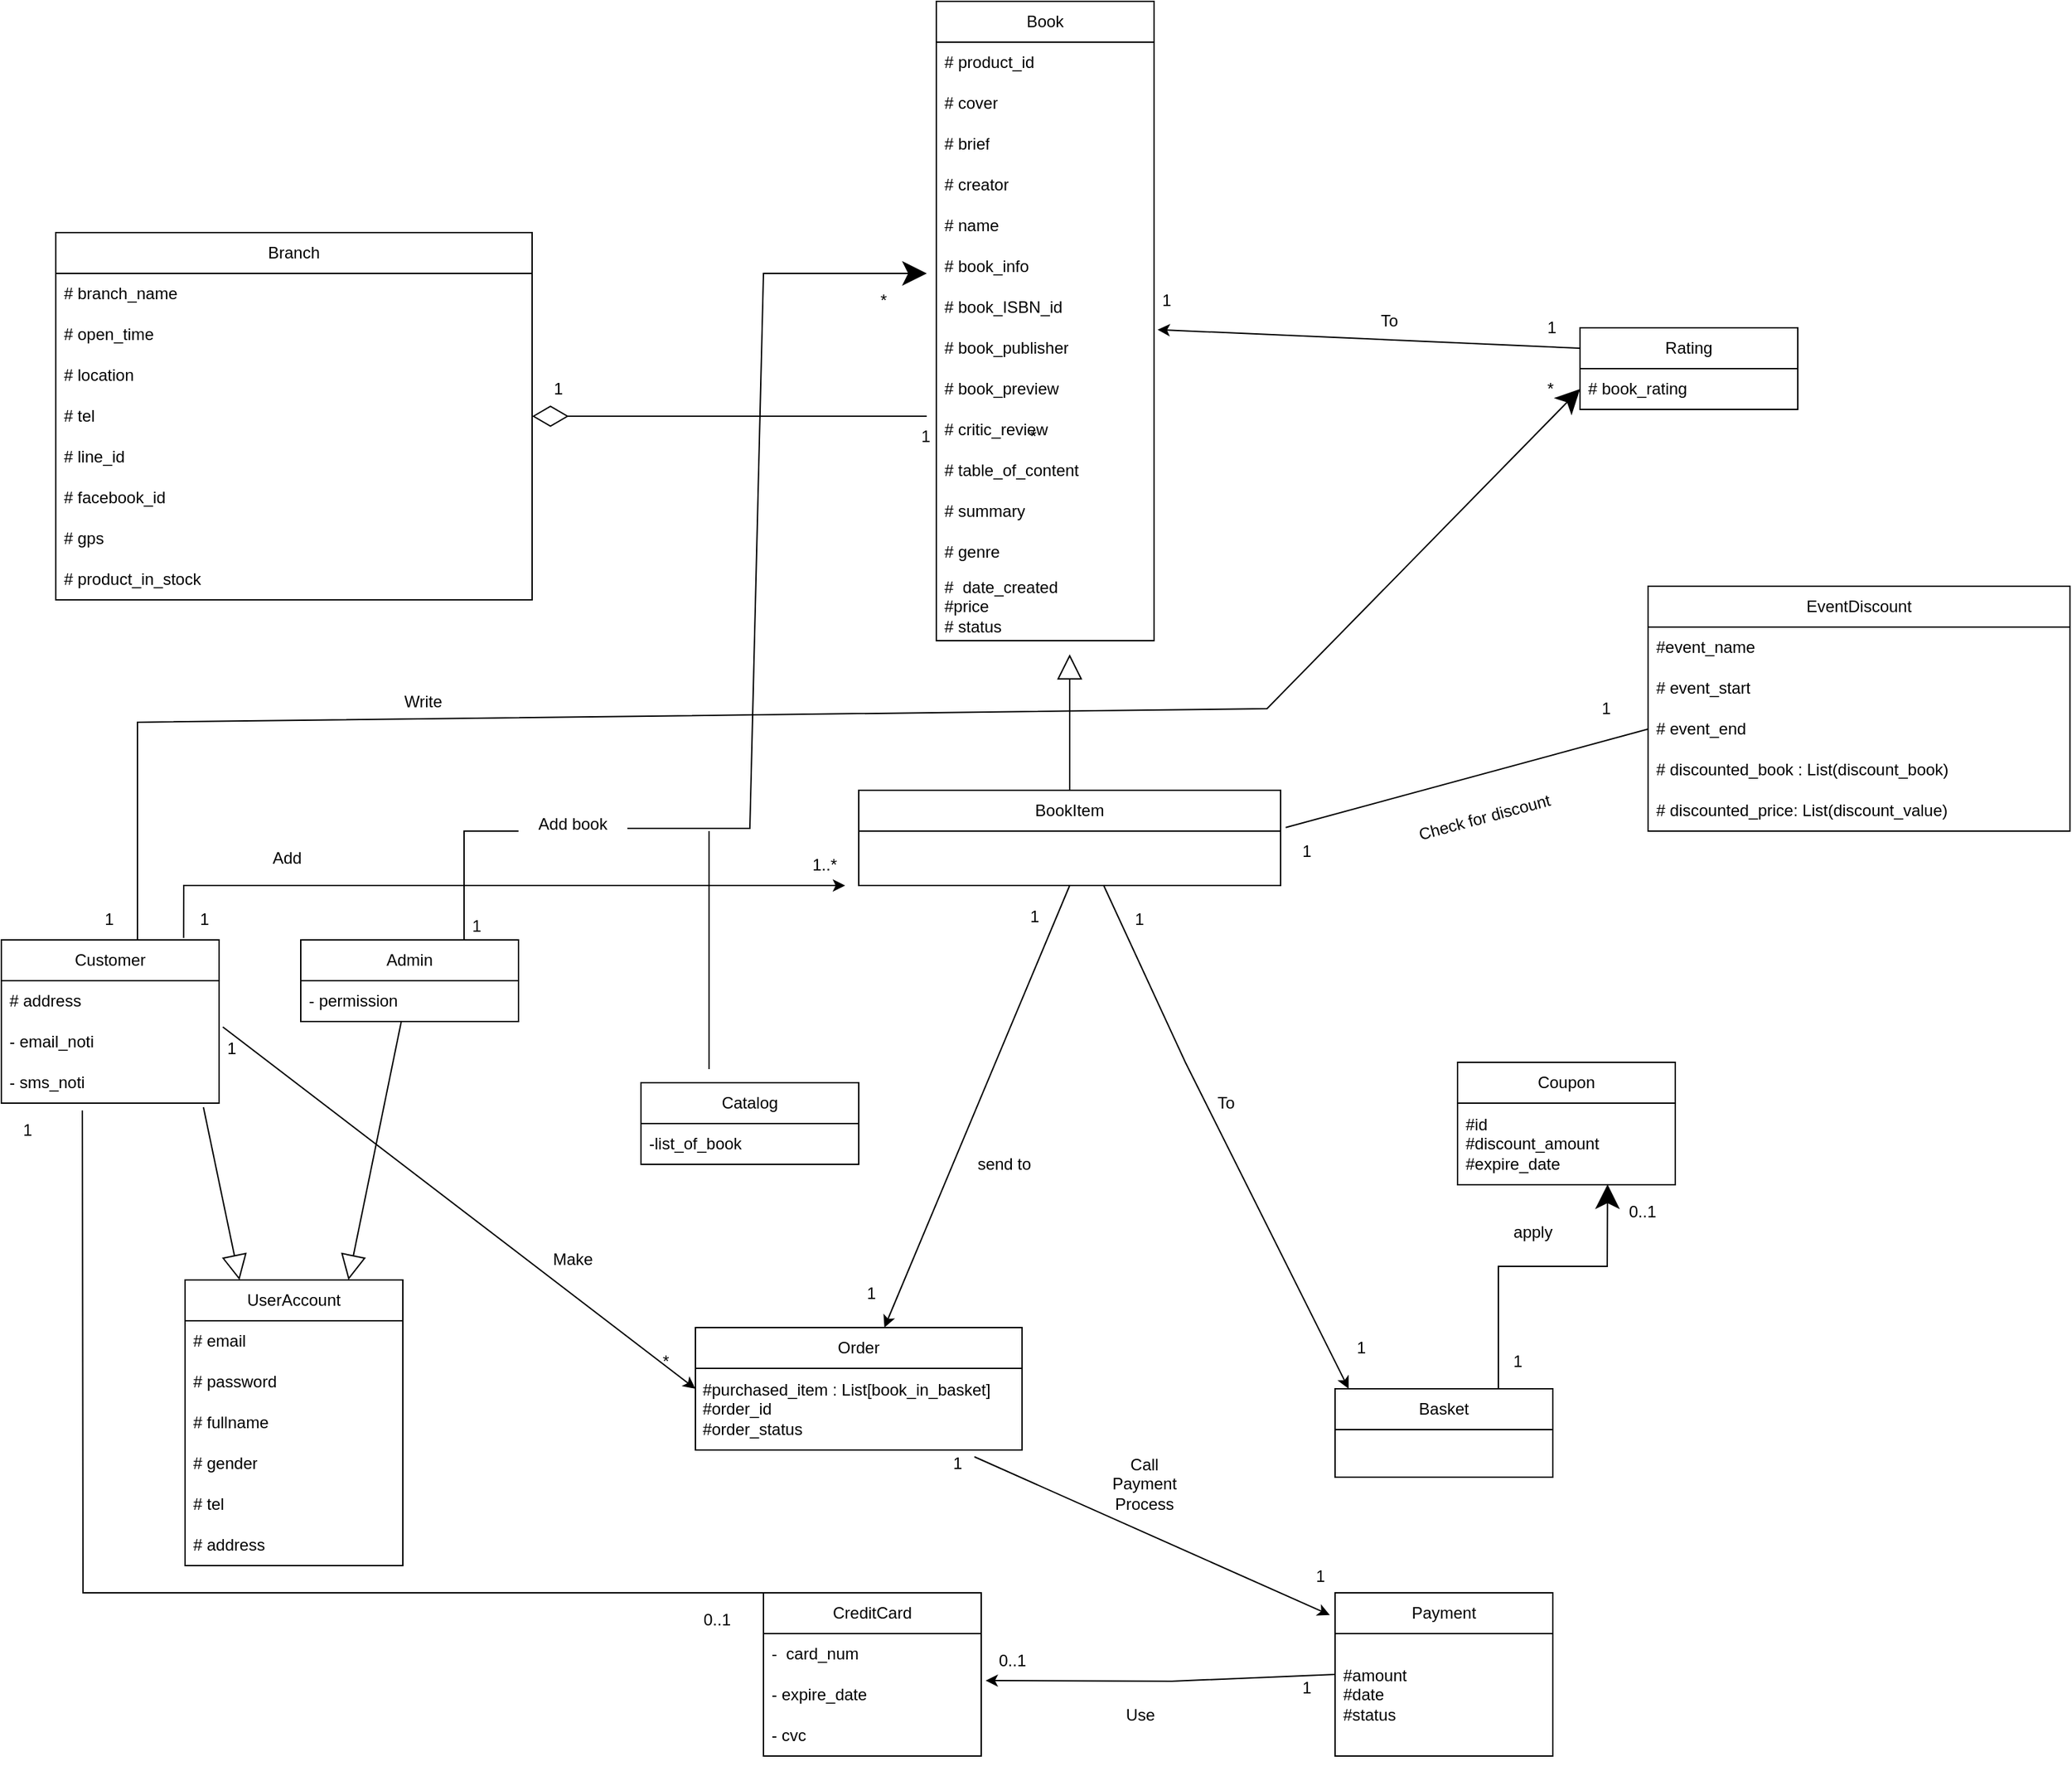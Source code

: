 <mxfile version="20.8.22" type="device"><diagram id="C5RBs43oDa-KdzZeNtuy" name="Page-1"><mxGraphModel dx="1004" dy="648" grid="1" gridSize="10" guides="1" tooltips="1" connect="1" arrows="1" fold="1" page="1" pageScale="1" pageWidth="1654" pageHeight="2336" math="0" shadow="0"><root><mxCell id="WIyWlLk6GJQsqaUBKTNV-0"/><mxCell id="WIyWlLk6GJQsqaUBKTNV-1" parent="WIyWlLk6GJQsqaUBKTNV-0"/><mxCell id="mGUsan2AT3koBFjfk_Zs-2" value="UserAccount" style="swimlane;fontStyle=0;childLayout=stackLayout;horizontal=1;startSize=30;horizontalStack=0;resizeParent=1;resizeParentMax=0;resizeLast=0;collapsible=1;marginBottom=0;whiteSpace=wrap;html=1;" parent="WIyWlLk6GJQsqaUBKTNV-1" vertex="1"><mxGeometry x="195" y="960" width="160" height="210" as="geometry"/></mxCell><mxCell id="mGUsan2AT3koBFjfk_Zs-3" value="# email" style="text;strokeColor=none;fillColor=none;align=left;verticalAlign=middle;spacingLeft=4;spacingRight=4;overflow=hidden;points=[[0,0.5],[1,0.5]];portConstraint=eastwest;rotatable=0;whiteSpace=wrap;html=1;" parent="mGUsan2AT3koBFjfk_Zs-2" vertex="1"><mxGeometry y="30" width="160" height="30" as="geometry"/></mxCell><mxCell id="mGUsan2AT3koBFjfk_Zs-4" value="# password" style="text;strokeColor=none;fillColor=none;align=left;verticalAlign=middle;spacingLeft=4;spacingRight=4;overflow=hidden;points=[[0,0.5],[1,0.5]];portConstraint=eastwest;rotatable=0;whiteSpace=wrap;html=1;" parent="mGUsan2AT3koBFjfk_Zs-2" vertex="1"><mxGeometry y="60" width="160" height="30" as="geometry"/></mxCell><mxCell id="mGUsan2AT3koBFjfk_Zs-5" value="# fullname" style="text;strokeColor=none;fillColor=none;align=left;verticalAlign=middle;spacingLeft=4;spacingRight=4;overflow=hidden;points=[[0,0.5],[1,0.5]];portConstraint=eastwest;rotatable=0;whiteSpace=wrap;html=1;" parent="mGUsan2AT3koBFjfk_Zs-2" vertex="1"><mxGeometry y="90" width="160" height="30" as="geometry"/></mxCell><mxCell id="mGUsan2AT3koBFjfk_Zs-7" value="# gender" style="text;strokeColor=none;fillColor=none;align=left;verticalAlign=middle;spacingLeft=4;spacingRight=4;overflow=hidden;points=[[0,0.5],[1,0.5]];portConstraint=eastwest;rotatable=0;whiteSpace=wrap;html=1;" parent="mGUsan2AT3koBFjfk_Zs-2" vertex="1"><mxGeometry y="120" width="160" height="30" as="geometry"/></mxCell><mxCell id="mGUsan2AT3koBFjfk_Zs-9" value="# tel" style="text;strokeColor=none;fillColor=none;align=left;verticalAlign=middle;spacingLeft=4;spacingRight=4;overflow=hidden;points=[[0,0.5],[1,0.5]];portConstraint=eastwest;rotatable=0;whiteSpace=wrap;html=1;" parent="mGUsan2AT3koBFjfk_Zs-2" vertex="1"><mxGeometry y="150" width="160" height="30" as="geometry"/></mxCell><mxCell id="2beDzHOV4FtanLBWk04p-0" value="# address" style="text;strokeColor=none;fillColor=none;align=left;verticalAlign=middle;spacingLeft=4;spacingRight=4;overflow=hidden;points=[[0,0.5],[1,0.5]];portConstraint=eastwest;rotatable=0;whiteSpace=wrap;html=1;" parent="mGUsan2AT3koBFjfk_Zs-2" vertex="1"><mxGeometry y="180" width="160" height="30" as="geometry"/></mxCell><mxCell id="mGUsan2AT3koBFjfk_Zs-13" value="" style="endArrow=block;endSize=16;endFill=0;html=1;rounded=0;entryX=0.25;entryY=0;entryDx=0;entryDy=0;exitX=0.928;exitY=1.1;exitDx=0;exitDy=0;exitPerimeter=0;" parent="WIyWlLk6GJQsqaUBKTNV-1" source="mGUsan2AT3koBFjfk_Zs-23" target="mGUsan2AT3koBFjfk_Zs-2" edge="1"><mxGeometry width="160" relative="1" as="geometry"><mxPoint x="210" y="840" as="sourcePoint"/><mxPoint x="270" y="310" as="targetPoint"/></mxGeometry></mxCell><mxCell id="mGUsan2AT3koBFjfk_Zs-28" value="" style="endArrow=block;endSize=16;endFill=0;html=1;rounded=0;entryX=0.75;entryY=0;entryDx=0;entryDy=0;" parent="WIyWlLk6GJQsqaUBKTNV-1" source="mGUsan2AT3koBFjfk_Zs-24" target="mGUsan2AT3koBFjfk_Zs-2" edge="1"><mxGeometry width="160" relative="1" as="geometry"><mxPoint x="400" y="380" as="sourcePoint"/><mxPoint x="491" y="261" as="targetPoint"/></mxGeometry></mxCell><mxCell id="mGUsan2AT3koBFjfk_Zs-29" value="Book" style="swimlane;fontStyle=0;childLayout=stackLayout;horizontal=1;startSize=30;horizontalStack=0;resizeParent=1;resizeParentMax=0;resizeLast=0;collapsible=1;marginBottom=0;whiteSpace=wrap;html=1;" parent="WIyWlLk6GJQsqaUBKTNV-1" vertex="1"><mxGeometry x="747" y="20" width="160" height="470" as="geometry"/></mxCell><mxCell id="mGUsan2AT3koBFjfk_Zs-15" value="# product_id" style="text;strokeColor=none;fillColor=none;align=left;verticalAlign=middle;spacingLeft=4;spacingRight=4;overflow=hidden;points=[[0,0.5],[1,0.5]];portConstraint=eastwest;rotatable=0;whiteSpace=wrap;html=1;" parent="mGUsan2AT3koBFjfk_Zs-29" vertex="1"><mxGeometry y="30" width="160" height="30" as="geometry"/></mxCell><mxCell id="mGUsan2AT3koBFjfk_Zs-43" value="# cover" style="text;strokeColor=none;fillColor=none;align=left;verticalAlign=middle;spacingLeft=4;spacingRight=4;overflow=hidden;points=[[0,0.5],[1,0.5]];portConstraint=eastwest;rotatable=0;whiteSpace=wrap;html=1;" parent="mGUsan2AT3koBFjfk_Zs-29" vertex="1"><mxGeometry y="60" width="160" height="30" as="geometry"/></mxCell><mxCell id="mGUsan2AT3koBFjfk_Zs-31" value="# brief" style="text;strokeColor=none;fillColor=none;align=left;verticalAlign=middle;spacingLeft=4;spacingRight=4;overflow=hidden;points=[[0,0.5],[1,0.5]];portConstraint=eastwest;rotatable=0;whiteSpace=wrap;html=1;" parent="mGUsan2AT3koBFjfk_Zs-29" vertex="1"><mxGeometry y="90" width="160" height="30" as="geometry"/></mxCell><mxCell id="mGUsan2AT3koBFjfk_Zs-32" value="# creator" style="text;strokeColor=none;fillColor=none;align=left;verticalAlign=middle;spacingLeft=4;spacingRight=4;overflow=hidden;points=[[0,0.5],[1,0.5]];portConstraint=eastwest;rotatable=0;whiteSpace=wrap;html=1;" parent="mGUsan2AT3koBFjfk_Zs-29" vertex="1"><mxGeometry y="120" width="160" height="30" as="geometry"/></mxCell><mxCell id="mGUsan2AT3koBFjfk_Zs-33" value="# name" style="text;strokeColor=none;fillColor=none;align=left;verticalAlign=middle;spacingLeft=4;spacingRight=4;overflow=hidden;points=[[0,0.5],[1,0.5]];portConstraint=eastwest;rotatable=0;whiteSpace=wrap;html=1;" parent="mGUsan2AT3koBFjfk_Zs-29" vertex="1"><mxGeometry y="150" width="160" height="30" as="geometry"/></mxCell><mxCell id="mGUsan2AT3koBFjfk_Zs-39" value="# book_info" style="text;strokeColor=none;fillColor=none;align=left;verticalAlign=middle;spacingLeft=4;spacingRight=4;overflow=hidden;points=[[0,0.5],[1,0.5]];portConstraint=eastwest;rotatable=0;whiteSpace=wrap;html=1;" parent="mGUsan2AT3koBFjfk_Zs-29" vertex="1"><mxGeometry y="180" width="160" height="30" as="geometry"/></mxCell><mxCell id="mGUsan2AT3koBFjfk_Zs-40" value="# book_ISBN_id" style="text;strokeColor=none;fillColor=none;align=left;verticalAlign=middle;spacingLeft=4;spacingRight=4;overflow=hidden;points=[[0,0.5],[1,0.5]];portConstraint=eastwest;rotatable=0;whiteSpace=wrap;html=1;" parent="mGUsan2AT3koBFjfk_Zs-29" vertex="1"><mxGeometry y="210" width="160" height="30" as="geometry"/></mxCell><mxCell id="mGUsan2AT3koBFjfk_Zs-41" value="# book_publisher" style="text;strokeColor=none;fillColor=none;align=left;verticalAlign=middle;spacingLeft=4;spacingRight=4;overflow=hidden;points=[[0,0.5],[1,0.5]];portConstraint=eastwest;rotatable=0;whiteSpace=wrap;html=1;" parent="mGUsan2AT3koBFjfk_Zs-29" vertex="1"><mxGeometry y="240" width="160" height="30" as="geometry"/></mxCell><mxCell id="mGUsan2AT3koBFjfk_Zs-42" value="# book_preview" style="text;strokeColor=none;fillColor=none;align=left;verticalAlign=middle;spacingLeft=4;spacingRight=4;overflow=hidden;points=[[0,0.5],[1,0.5]];portConstraint=eastwest;rotatable=0;whiteSpace=wrap;html=1;" parent="mGUsan2AT3koBFjfk_Zs-29" vertex="1"><mxGeometry y="270" width="160" height="30" as="geometry"/></mxCell><mxCell id="mGUsan2AT3koBFjfk_Zs-46" value="# critic_review" style="text;strokeColor=none;fillColor=none;align=left;verticalAlign=middle;spacingLeft=4;spacingRight=4;overflow=hidden;points=[[0,0.5],[1,0.5]];portConstraint=eastwest;rotatable=0;whiteSpace=wrap;html=1;" parent="mGUsan2AT3koBFjfk_Zs-29" vertex="1"><mxGeometry y="300" width="160" height="30" as="geometry"/></mxCell><mxCell id="mGUsan2AT3koBFjfk_Zs-45" value="# table_of_content" style="text;strokeColor=none;fillColor=none;align=left;verticalAlign=middle;spacingLeft=4;spacingRight=4;overflow=hidden;points=[[0,0.5],[1,0.5]];portConstraint=eastwest;rotatable=0;whiteSpace=wrap;html=1;" parent="mGUsan2AT3koBFjfk_Zs-29" vertex="1"><mxGeometry y="330" width="160" height="30" as="geometry"/></mxCell><mxCell id="mGUsan2AT3koBFjfk_Zs-44" value="# summary" style="text;strokeColor=none;fillColor=none;align=left;verticalAlign=middle;spacingLeft=4;spacingRight=4;overflow=hidden;points=[[0,0.5],[1,0.5]];portConstraint=eastwest;rotatable=0;whiteSpace=wrap;html=1;" parent="mGUsan2AT3koBFjfk_Zs-29" vertex="1"><mxGeometry y="360" width="160" height="30" as="geometry"/></mxCell><mxCell id="mGUsan2AT3koBFjfk_Zs-34" value="# genre" style="text;strokeColor=none;fillColor=none;align=left;verticalAlign=middle;spacingLeft=4;spacingRight=4;overflow=hidden;points=[[0,0.5],[1,0.5]];portConstraint=eastwest;rotatable=0;whiteSpace=wrap;html=1;" parent="mGUsan2AT3koBFjfk_Zs-29" vertex="1"><mxGeometry y="390" width="160" height="30" as="geometry"/></mxCell><mxCell id="mGUsan2AT3koBFjfk_Zs-36" value="#&amp;nbsp; date_created&lt;br&gt;&#9;&lt;span style=&quot;&quot;&gt;#price&lt;/span&gt;&lt;br style=&quot;border-color: var(--border-color);&quot;&gt;&lt;span style=&quot;border-color: var(--border-color);&quot;&gt;&#9;&lt;/span&gt;&lt;span style=&quot;&quot;&gt;# status&lt;/span&gt;" style="text;strokeColor=none;fillColor=none;align=left;verticalAlign=middle;spacingLeft=4;spacingRight=4;overflow=hidden;points=[[0,0.5],[1,0.5]];portConstraint=eastwest;rotatable=0;whiteSpace=wrap;html=1;" parent="mGUsan2AT3koBFjfk_Zs-29" vertex="1"><mxGeometry y="420" width="160" height="50" as="geometry"/></mxCell><mxCell id="mGUsan2AT3koBFjfk_Zs-55" value="Rating" style="swimlane;fontStyle=0;childLayout=stackLayout;horizontal=1;startSize=30;horizontalStack=0;resizeParent=1;resizeParentMax=0;resizeLast=0;collapsible=1;marginBottom=0;whiteSpace=wrap;html=1;" parent="WIyWlLk6GJQsqaUBKTNV-1" vertex="1"><mxGeometry x="1220" y="260" width="160" height="60" as="geometry"/></mxCell><mxCell id="mGUsan2AT3koBFjfk_Zs-56" value="# book_rating" style="text;strokeColor=none;fillColor=none;align=left;verticalAlign=middle;spacingLeft=4;spacingRight=4;overflow=hidden;points=[[0,0.5],[1,0.5]];portConstraint=eastwest;rotatable=0;whiteSpace=wrap;html=1;" parent="mGUsan2AT3koBFjfk_Zs-55" vertex="1"><mxGeometry y="30" width="160" height="30" as="geometry"/></mxCell><mxCell id="mGUsan2AT3koBFjfk_Zs-59" value="EventDiscount" style="swimlane;fontStyle=0;childLayout=stackLayout;horizontal=1;startSize=30;horizontalStack=0;resizeParent=1;resizeParentMax=0;resizeLast=0;collapsible=1;marginBottom=0;whiteSpace=wrap;html=1;" parent="WIyWlLk6GJQsqaUBKTNV-1" vertex="1"><mxGeometry x="1270" y="450" width="310" height="180" as="geometry"/></mxCell><mxCell id="mGUsan2AT3koBFjfk_Zs-60" value="#event_name" style="text;strokeColor=none;fillColor=none;align=left;verticalAlign=middle;spacingLeft=4;spacingRight=4;overflow=hidden;points=[[0,0.5],[1,0.5]];portConstraint=eastwest;rotatable=0;whiteSpace=wrap;html=1;" parent="mGUsan2AT3koBFjfk_Zs-59" vertex="1"><mxGeometry y="30" width="310" height="30" as="geometry"/></mxCell><mxCell id="mGUsan2AT3koBFjfk_Zs-61" value="# event_start" style="text;strokeColor=none;fillColor=none;align=left;verticalAlign=middle;spacingLeft=4;spacingRight=4;overflow=hidden;points=[[0,0.5],[1,0.5]];portConstraint=eastwest;rotatable=0;whiteSpace=wrap;html=1;" parent="mGUsan2AT3koBFjfk_Zs-59" vertex="1"><mxGeometry y="60" width="310" height="30" as="geometry"/></mxCell><mxCell id="_rfUWLjy0IPP86ky1Skj-0" value="# event_end" style="text;strokeColor=none;fillColor=none;align=left;verticalAlign=middle;spacingLeft=4;spacingRight=4;overflow=hidden;points=[[0,0.5],[1,0.5]];portConstraint=eastwest;rotatable=0;whiteSpace=wrap;html=1;" parent="mGUsan2AT3koBFjfk_Zs-59" vertex="1"><mxGeometry y="90" width="310" height="30" as="geometry"/></mxCell><mxCell id="BXBGvgOF5kK2kdJJU8cS-17" value="# discounted_book : List(discount_book)" style="text;strokeColor=none;fillColor=none;align=left;verticalAlign=middle;spacingLeft=4;spacingRight=4;overflow=hidden;points=[[0,0.5],[1,0.5]];portConstraint=eastwest;rotatable=0;whiteSpace=wrap;html=1;" parent="mGUsan2AT3koBFjfk_Zs-59" vertex="1"><mxGeometry y="120" width="310" height="30" as="geometry"/></mxCell><mxCell id="_rfUWLjy0IPP86ky1Skj-1" value="# discounted_price: List(discount_value)" style="text;strokeColor=none;fillColor=none;align=left;verticalAlign=middle;spacingLeft=4;spacingRight=4;overflow=hidden;points=[[0,0.5],[1,0.5]];portConstraint=eastwest;rotatable=0;whiteSpace=wrap;html=1;" parent="mGUsan2AT3koBFjfk_Zs-59" vertex="1"><mxGeometry y="150" width="310" height="30" as="geometry"/></mxCell><mxCell id="_rfUWLjy0IPP86ky1Skj-4" value="Branch" style="swimlane;fontStyle=0;childLayout=stackLayout;horizontal=1;startSize=30;horizontalStack=0;resizeParent=1;resizeParentMax=0;resizeLast=0;collapsible=1;marginBottom=0;whiteSpace=wrap;html=1;" parent="WIyWlLk6GJQsqaUBKTNV-1" vertex="1"><mxGeometry x="100" y="190" width="350" height="270" as="geometry"/></mxCell><mxCell id="_rfUWLjy0IPP86ky1Skj-6" value="# branch_name" style="text;strokeColor=none;fillColor=none;align=left;verticalAlign=middle;spacingLeft=4;spacingRight=4;overflow=hidden;points=[[0,0.5],[1,0.5]];portConstraint=eastwest;rotatable=0;whiteSpace=wrap;html=1;" parent="_rfUWLjy0IPP86ky1Skj-4" vertex="1"><mxGeometry y="30" width="350" height="30" as="geometry"/></mxCell><mxCell id="_rfUWLjy0IPP86ky1Skj-7" value="# open_time" style="text;strokeColor=none;fillColor=none;align=left;verticalAlign=middle;spacingLeft=4;spacingRight=4;overflow=hidden;points=[[0,0.5],[1,0.5]];portConstraint=eastwest;rotatable=0;whiteSpace=wrap;html=1;" parent="_rfUWLjy0IPP86ky1Skj-4" vertex="1"><mxGeometry y="60" width="350" height="30" as="geometry"/></mxCell><mxCell id="_rfUWLjy0IPP86ky1Skj-8" value="# location" style="text;strokeColor=none;fillColor=none;align=left;verticalAlign=middle;spacingLeft=4;spacingRight=4;overflow=hidden;points=[[0,0.5],[1,0.5]];portConstraint=eastwest;rotatable=0;whiteSpace=wrap;html=1;" parent="_rfUWLjy0IPP86ky1Skj-4" vertex="1"><mxGeometry y="90" width="350" height="30" as="geometry"/></mxCell><mxCell id="_rfUWLjy0IPP86ky1Skj-9" value="# tel" style="text;strokeColor=none;fillColor=none;align=left;verticalAlign=middle;spacingLeft=4;spacingRight=4;overflow=hidden;points=[[0,0.5],[1,0.5]];portConstraint=eastwest;rotatable=0;whiteSpace=wrap;html=1;" parent="_rfUWLjy0IPP86ky1Skj-4" vertex="1"><mxGeometry y="120" width="350" height="30" as="geometry"/></mxCell><mxCell id="_rfUWLjy0IPP86ky1Skj-10" value="# line_id" style="text;strokeColor=none;fillColor=none;align=left;verticalAlign=middle;spacingLeft=4;spacingRight=4;overflow=hidden;points=[[0,0.5],[1,0.5]];portConstraint=eastwest;rotatable=0;whiteSpace=wrap;html=1;" parent="_rfUWLjy0IPP86ky1Skj-4" vertex="1"><mxGeometry y="150" width="350" height="30" as="geometry"/></mxCell><mxCell id="_rfUWLjy0IPP86ky1Skj-11" value="# facebook_id" style="text;strokeColor=none;fillColor=none;align=left;verticalAlign=middle;spacingLeft=4;spacingRight=4;overflow=hidden;points=[[0,0.5],[1,0.5]];portConstraint=eastwest;rotatable=0;whiteSpace=wrap;html=1;" parent="_rfUWLjy0IPP86ky1Skj-4" vertex="1"><mxGeometry y="180" width="350" height="30" as="geometry"/></mxCell><mxCell id="_rfUWLjy0IPP86ky1Skj-5" value="# gps" style="text;strokeColor=none;fillColor=none;align=left;verticalAlign=middle;spacingLeft=4;spacingRight=4;overflow=hidden;points=[[0,0.5],[1,0.5]];portConstraint=eastwest;rotatable=0;whiteSpace=wrap;html=1;" parent="_rfUWLjy0IPP86ky1Skj-4" vertex="1"><mxGeometry y="210" width="350" height="30" as="geometry"/></mxCell><mxCell id="_rfUWLjy0IPP86ky1Skj-12" value="# product_in_stock" style="text;strokeColor=none;fillColor=none;align=left;verticalAlign=middle;spacingLeft=4;spacingRight=4;overflow=hidden;points=[[0,0.5],[1,0.5]];portConstraint=eastwest;rotatable=0;whiteSpace=wrap;html=1;" parent="_rfUWLjy0IPP86ky1Skj-4" vertex="1"><mxGeometry y="240" width="350" height="30" as="geometry"/></mxCell><mxCell id="CD-qwbF_j9oEgW1GiG7J-0" value="Basket" style="swimlane;fontStyle=0;childLayout=stackLayout;horizontal=1;startSize=30;horizontalStack=0;resizeParent=1;resizeParentMax=0;resizeLast=0;collapsible=1;marginBottom=0;whiteSpace=wrap;html=1;" parent="WIyWlLk6GJQsqaUBKTNV-1" vertex="1"><mxGeometry x="1040" y="1040" width="160" height="65" as="geometry"/></mxCell><mxCell id="mGUsan2AT3koBFjfk_Zs-20" value="Customer" style="swimlane;fontStyle=0;childLayout=stackLayout;horizontal=1;startSize=30;horizontalStack=0;resizeParent=1;resizeParentMax=0;resizeLast=0;collapsible=1;marginBottom=0;whiteSpace=wrap;html=1;" parent="WIyWlLk6GJQsqaUBKTNV-1" vertex="1"><mxGeometry x="60" y="710" width="160" height="120" as="geometry"/></mxCell><mxCell id="mGUsan2AT3koBFjfk_Zs-21" value="# address" style="text;strokeColor=none;fillColor=none;align=left;verticalAlign=middle;spacingLeft=4;spacingRight=4;overflow=hidden;points=[[0,0.5],[1,0.5]];portConstraint=eastwest;rotatable=0;whiteSpace=wrap;html=1;" parent="mGUsan2AT3koBFjfk_Zs-20" vertex="1"><mxGeometry y="30" width="160" height="30" as="geometry"/></mxCell><mxCell id="mGUsan2AT3koBFjfk_Zs-22" value="- email_noti" style="text;strokeColor=none;fillColor=none;align=left;verticalAlign=middle;spacingLeft=4;spacingRight=4;overflow=hidden;points=[[0,0.5],[1,0.5]];portConstraint=eastwest;rotatable=0;whiteSpace=wrap;html=1;" parent="mGUsan2AT3koBFjfk_Zs-20" vertex="1"><mxGeometry y="60" width="160" height="30" as="geometry"/></mxCell><mxCell id="mGUsan2AT3koBFjfk_Zs-23" value="- sms_noti" style="text;strokeColor=none;fillColor=none;align=left;verticalAlign=middle;spacingLeft=4;spacingRight=4;overflow=hidden;points=[[0,0.5],[1,0.5]];portConstraint=eastwest;rotatable=0;whiteSpace=wrap;html=1;" parent="mGUsan2AT3koBFjfk_Zs-20" vertex="1"><mxGeometry y="90" width="160" height="30" as="geometry"/></mxCell><mxCell id="mGUsan2AT3koBFjfk_Zs-24" value="Admin" style="swimlane;fontStyle=0;childLayout=stackLayout;horizontal=1;startSize=30;horizontalStack=0;resizeParent=1;resizeParentMax=0;resizeLast=0;collapsible=1;marginBottom=0;whiteSpace=wrap;html=1;" parent="WIyWlLk6GJQsqaUBKTNV-1" vertex="1"><mxGeometry x="280" y="710" width="160" height="60" as="geometry"/></mxCell><mxCell id="mGUsan2AT3koBFjfk_Zs-25" value="- permission" style="text;strokeColor=none;fillColor=none;align=left;verticalAlign=middle;spacingLeft=4;spacingRight=4;overflow=hidden;points=[[0,0.5],[1,0.5]];portConstraint=eastwest;rotatable=0;whiteSpace=wrap;html=1;" parent="mGUsan2AT3koBFjfk_Zs-24" vertex="1"><mxGeometry y="30" width="160" height="30" as="geometry"/></mxCell><mxCell id="K6XgdalXQNr6SHEd6Nnu-16" style="edgeStyle=orthogonalEdgeStyle;rounded=0;orthogonalLoop=1;jettySize=auto;html=1;exitX=0.5;exitY=1;exitDx=0;exitDy=0;" parent="WIyWlLk6GJQsqaUBKTNV-1" edge="1"><mxGeometry relative="1" as="geometry"/></mxCell><mxCell id="K6XgdalXQNr6SHEd6Nnu-18" value="" style="endArrow=classic;html=1;rounded=0;strokeColor=#000000;endSize=15;startArrow=none;" parent="WIyWlLk6GJQsqaUBKTNV-1" edge="1"><mxGeometry width="50" height="50" relative="1" as="geometry"><mxPoint x="520" y="628" as="sourcePoint"/><mxPoint x="740" y="220" as="targetPoint"/><Array as="points"><mxPoint x="610" y="628"/><mxPoint x="620" y="220"/></Array></mxGeometry></mxCell><mxCell id="BXBGvgOF5kK2kdJJU8cS-5" value="CreditCard" style="swimlane;fontStyle=0;childLayout=stackLayout;horizontal=1;startSize=30;horizontalStack=0;resizeParent=1;resizeParentMax=0;resizeLast=0;collapsible=1;marginBottom=0;whiteSpace=wrap;html=1;" parent="WIyWlLk6GJQsqaUBKTNV-1" vertex="1"><mxGeometry x="620" y="1190" width="160" height="120" as="geometry"/></mxCell><mxCell id="BXBGvgOF5kK2kdJJU8cS-6" value="-&amp;nbsp; card_num" style="text;strokeColor=none;fillColor=none;align=left;verticalAlign=middle;spacingLeft=4;spacingRight=4;overflow=hidden;points=[[0,0.5],[1,0.5]];portConstraint=eastwest;rotatable=0;whiteSpace=wrap;html=1;" parent="BXBGvgOF5kK2kdJJU8cS-5" vertex="1"><mxGeometry y="30" width="160" height="30" as="geometry"/></mxCell><mxCell id="BXBGvgOF5kK2kdJJU8cS-8" value="- expire_date" style="text;strokeColor=none;fillColor=none;align=left;verticalAlign=middle;spacingLeft=4;spacingRight=4;overflow=hidden;points=[[0,0.5],[1,0.5]];portConstraint=eastwest;rotatable=0;whiteSpace=wrap;html=1;" parent="BXBGvgOF5kK2kdJJU8cS-5" vertex="1"><mxGeometry y="60" width="160" height="30" as="geometry"/></mxCell><mxCell id="BXBGvgOF5kK2kdJJU8cS-7" value="- cvc" style="text;strokeColor=none;fillColor=none;align=left;verticalAlign=middle;spacingLeft=4;spacingRight=4;overflow=hidden;points=[[0,0.5],[1,0.5]];portConstraint=eastwest;rotatable=0;whiteSpace=wrap;html=1;" parent="BXBGvgOF5kK2kdJJU8cS-5" vertex="1"><mxGeometry y="90" width="160" height="30" as="geometry"/></mxCell><mxCell id="BXBGvgOF5kK2kdJJU8cS-11" value="" style="endArrow=none;html=1;rounded=0;strokeColor=#000000;endSize=15;exitX=0.75;exitY=0;exitDx=0;exitDy=0;" parent="WIyWlLk6GJQsqaUBKTNV-1" source="mGUsan2AT3koBFjfk_Zs-24" edge="1"><mxGeometry width="50" height="50" relative="1" as="geometry"><mxPoint x="460" y="440" as="sourcePoint"/><mxPoint x="440" y="630" as="targetPoint"/><Array as="points"><mxPoint x="400" y="630"/></Array></mxGeometry></mxCell><mxCell id="9vTHDskKr0jQRM47U8pA-2" value="Add book" style="text;strokeColor=none;align=center;fillColor=none;html=1;verticalAlign=middle;whiteSpace=wrap;rounded=0;rotation=0;" parent="WIyWlLk6GJQsqaUBKTNV-1" vertex="1"><mxGeometry x="450" y="610" width="60" height="30" as="geometry"/></mxCell><mxCell id="BXBGvgOF5kK2kdJJU8cS-15" value="apply" style="text;html=1;align=center;verticalAlign=middle;resizable=0;points=[];autosize=1;strokeColor=none;fillColor=none;rotation=0;" parent="WIyWlLk6GJQsqaUBKTNV-1" vertex="1"><mxGeometry x="1160" y="910" width="50" height="30" as="geometry"/></mxCell><mxCell id="K6XgdalXQNr6SHEd6Nnu-24" value="Payment" style="swimlane;fontStyle=0;childLayout=stackLayout;horizontal=1;startSize=30;horizontalStack=0;resizeParent=1;resizeParentMax=0;resizeLast=0;collapsible=1;marginBottom=0;whiteSpace=wrap;html=1;" parent="WIyWlLk6GJQsqaUBKTNV-1" vertex="1"><mxGeometry x="1040" y="1190" width="160" height="120" as="geometry"><mxRectangle x="1040" y="1190" width="90" height="30" as="alternateBounds"/></mxGeometry></mxCell><mxCell id="K6XgdalXQNr6SHEd6Nnu-25" value="#amount&lt;br&gt;#date&lt;br&gt;#status" style="text;strokeColor=none;fillColor=none;align=left;verticalAlign=middle;spacingLeft=4;spacingRight=4;overflow=hidden;points=[[0,0.5],[1,0.5]];portConstraint=eastwest;rotatable=0;whiteSpace=wrap;html=1;" parent="K6XgdalXQNr6SHEd6Nnu-24" vertex="1"><mxGeometry y="30" width="160" height="90" as="geometry"/></mxCell><mxCell id="K6XgdalXQNr6SHEd6Nnu-50" value="1" style="text;strokeColor=none;fillColor=none;align=left;verticalAlign=middle;spacingLeft=4;spacingRight=4;overflow=hidden;points=[[0,0.5],[1,0.5]];portConstraint=eastwest;rotatable=0;whiteSpace=wrap;html=1;" parent="WIyWlLk6GJQsqaUBKTNV-1" vertex="1"><mxGeometry x="460" y="295" width="40" height="20" as="geometry"/></mxCell><mxCell id="K6XgdalXQNr6SHEd6Nnu-52" value="1" style="text;strokeColor=none;fillColor=none;align=left;verticalAlign=middle;spacingLeft=4;spacingRight=4;overflow=hidden;points=[[0,0.5],[1,0.5]];portConstraint=eastwest;rotatable=0;whiteSpace=wrap;html=1;" parent="WIyWlLk6GJQsqaUBKTNV-1" vertex="1"><mxGeometry x="730" y="330" width="40" height="20" as="geometry"/></mxCell><mxCell id="K6XgdalXQNr6SHEd6Nnu-53" value="*" style="text;strokeColor=none;fillColor=none;align=left;verticalAlign=middle;spacingLeft=4;spacingRight=4;overflow=hidden;points=[[0,0.5],[1,0.5]];portConstraint=eastwest;rotatable=0;whiteSpace=wrap;html=1;" parent="WIyWlLk6GJQsqaUBKTNV-1" vertex="1"><mxGeometry x="810" y="330" width="30" height="20" as="geometry"/></mxCell><mxCell id="K6XgdalXQNr6SHEd6Nnu-54" value="1" style="text;strokeColor=none;fillColor=none;align=left;verticalAlign=middle;spacingLeft=4;spacingRight=4;overflow=hidden;points=[[0,0.5],[1,0.5]];portConstraint=eastwest;rotatable=0;whiteSpace=wrap;html=1;" parent="WIyWlLk6GJQsqaUBKTNV-1" vertex="1"><mxGeometry x="1010" y="635" width="40" height="20" as="geometry"/></mxCell><mxCell id="K6XgdalXQNr6SHEd6Nnu-56" value="1" style="text;strokeColor=none;fillColor=none;align=left;verticalAlign=middle;spacingLeft=4;spacingRight=4;overflow=hidden;points=[[0,0.5],[1,0.5]];portConstraint=eastwest;rotatable=0;whiteSpace=wrap;html=1;" parent="WIyWlLk6GJQsqaUBKTNV-1" vertex="1"><mxGeometry x="1230" y="530" width="40" height="20" as="geometry"/></mxCell><mxCell id="K6XgdalXQNr6SHEd6Nnu-59" value="Coupon" style="swimlane;fontStyle=0;childLayout=stackLayout;horizontal=1;startSize=30;horizontalStack=0;resizeParent=1;resizeParentMax=0;resizeLast=0;collapsible=1;marginBottom=0;whiteSpace=wrap;html=1;" parent="WIyWlLk6GJQsqaUBKTNV-1" vertex="1"><mxGeometry x="1130" y="800" width="160" height="90" as="geometry"/></mxCell><mxCell id="K6XgdalXQNr6SHEd6Nnu-60" value="#id&lt;br&gt;#discount_amount&lt;br&gt;#expire_date" style="text;strokeColor=none;fillColor=none;align=left;verticalAlign=middle;spacingLeft=4;spacingRight=4;overflow=hidden;points=[[0,0.5],[1,0.5]];portConstraint=eastwest;rotatable=0;whiteSpace=wrap;html=1;" parent="K6XgdalXQNr6SHEd6Nnu-59" vertex="1"><mxGeometry y="30" width="160" height="60" as="geometry"/></mxCell><mxCell id="K6XgdalXQNr6SHEd6Nnu-62" value="1..*" style="text;strokeColor=none;fillColor=none;align=left;verticalAlign=middle;spacingLeft=4;spacingRight=4;overflow=hidden;points=[[0,0.5],[1,0.5]];portConstraint=eastwest;rotatable=0;whiteSpace=wrap;html=1;" parent="WIyWlLk6GJQsqaUBKTNV-1" vertex="1"><mxGeometry x="650" y="645" width="50" height="20" as="geometry"/></mxCell><mxCell id="K6XgdalXQNr6SHEd6Nnu-65" value="0..1" style="text;strokeColor=none;fillColor=none;align=left;verticalAlign=middle;spacingLeft=4;spacingRight=4;overflow=hidden;points=[[0,0.5],[1,0.5]];portConstraint=eastwest;rotatable=0;whiteSpace=wrap;html=1;" parent="WIyWlLk6GJQsqaUBKTNV-1" vertex="1"><mxGeometry x="1250" y="900" width="40" height="20" as="geometry"/></mxCell><mxCell id="K6XgdalXQNr6SHEd6Nnu-81" value="Catalog" style="swimlane;fontStyle=0;childLayout=stackLayout;horizontal=1;startSize=30;horizontalStack=0;resizeParent=1;resizeParentMax=0;resizeLast=0;collapsible=1;marginBottom=0;whiteSpace=wrap;html=1;" parent="WIyWlLk6GJQsqaUBKTNV-1" vertex="1"><mxGeometry x="530" y="815" width="160" height="60" as="geometry"/></mxCell><mxCell id="K6XgdalXQNr6SHEd6Nnu-82" value="-list_of_book&lt;br&gt;" style="text;strokeColor=none;fillColor=none;align=left;verticalAlign=middle;spacingLeft=4;spacingRight=4;overflow=hidden;points=[[0,0.5],[1,0.5]];portConstraint=eastwest;rotatable=0;whiteSpace=wrap;html=1;" parent="K6XgdalXQNr6SHEd6Nnu-81" vertex="1"><mxGeometry y="30" width="160" height="30" as="geometry"/></mxCell><mxCell id="K6XgdalXQNr6SHEd6Nnu-83" value="" style="endArrow=none;html=1;rounded=0;strokeColor=#000000;endSize=15;" parent="WIyWlLk6GJQsqaUBKTNV-1" edge="1"><mxGeometry width="50" height="50" relative="1" as="geometry"><mxPoint x="580" y="805" as="sourcePoint"/><mxPoint x="580" y="630" as="targetPoint"/></mxGeometry></mxCell><mxCell id="K6XgdalXQNr6SHEd6Nnu-84" value="1" style="text;strokeColor=none;fillColor=none;align=left;verticalAlign=middle;spacingLeft=4;spacingRight=4;overflow=hidden;points=[[0,0.5],[1,0.5]];portConstraint=eastwest;rotatable=0;whiteSpace=wrap;html=1;" parent="WIyWlLk6GJQsqaUBKTNV-1" vertex="1"><mxGeometry x="1165" y="1010" width="40" height="20" as="geometry"/></mxCell><mxCell id="K6XgdalXQNr6SHEd6Nnu-86" value="" style="endArrow=classic;html=1;rounded=0;strokeColor=#000000;endSize=15;entryX=0;entryY=0.5;entryDx=0;entryDy=0;exitX=0.625;exitY=0;exitDx=0;exitDy=0;exitPerimeter=0;" parent="WIyWlLk6GJQsqaUBKTNV-1" source="mGUsan2AT3koBFjfk_Zs-20" target="mGUsan2AT3koBFjfk_Zs-56" edge="1"><mxGeometry width="50" height="50" relative="1" as="geometry"><mxPoint x="930" y="590" as="sourcePoint"/><mxPoint x="780" y="300" as="targetPoint"/><Array as="points"><mxPoint x="160" y="550"/><mxPoint x="990" y="540"/></Array></mxGeometry></mxCell><mxCell id="K6XgdalXQNr6SHEd6Nnu-90" value="" style="endArrow=diamondThin;endFill=0;endSize=24;html=1;rounded=0;strokeColor=#000000;entryX=1;entryY=0.5;entryDx=0;entryDy=0;exitX=-0.044;exitY=0.167;exitDx=0;exitDy=0;exitPerimeter=0;" parent="WIyWlLk6GJQsqaUBKTNV-1" source="mGUsan2AT3koBFjfk_Zs-46" target="_rfUWLjy0IPP86ky1Skj-9" edge="1"><mxGeometry width="160" relative="1" as="geometry"><mxPoint x="550" y="325" as="sourcePoint"/><mxPoint x="550" y="359.3" as="targetPoint"/></mxGeometry></mxCell><mxCell id="K6XgdalXQNr6SHEd6Nnu-85" value="" style="endArrow=classic;html=1;rounded=0;strokeColor=#000000;endSize=15;entryX=0.689;entryY=0.996;entryDx=0;entryDy=0;entryPerimeter=0;exitX=0.75;exitY=0;exitDx=0;exitDy=0;" parent="WIyWlLk6GJQsqaUBKTNV-1" source="CD-qwbF_j9oEgW1GiG7J-0" target="K6XgdalXQNr6SHEd6Nnu-60" edge="1"><mxGeometry width="50" height="50" relative="1" as="geometry"><mxPoint x="1240" y="895" as="sourcePoint"/><mxPoint x="1290" y="845" as="targetPoint"/><Array as="points"><mxPoint x="1160" y="950"/><mxPoint x="1240" y="950"/></Array></mxGeometry></mxCell><mxCell id="K6XgdalXQNr6SHEd6Nnu-98" value="" style="endArrow=none;html=1;rounded=0;strokeColor=#000000;endSize=15;exitX=0;exitY=0;exitDx=0;exitDy=0;entryX=0.372;entryY=1.178;entryDx=0;entryDy=0;entryPerimeter=0;" parent="WIyWlLk6GJQsqaUBKTNV-1" source="BXBGvgOF5kK2kdJJU8cS-5" target="mGUsan2AT3koBFjfk_Zs-23" edge="1"><mxGeometry width="50" height="50" relative="1" as="geometry"><mxPoint x="230" y="1190" as="sourcePoint"/><mxPoint x="150" y="1160" as="targetPoint"/><Array as="points"><mxPoint x="120" y="1190"/></Array></mxGeometry></mxCell><mxCell id="K6XgdalXQNr6SHEd6Nnu-103" value="Order" style="swimlane;fontStyle=0;childLayout=stackLayout;horizontal=1;startSize=30;horizontalStack=0;resizeParent=1;resizeParentMax=0;resizeLast=0;collapsible=1;marginBottom=0;whiteSpace=wrap;html=1;" parent="WIyWlLk6GJQsqaUBKTNV-1" vertex="1"><mxGeometry x="570" y="995" width="240" height="90" as="geometry"/></mxCell><mxCell id="4E5aTLf8uoknFVxPtE9i-10" value="&lt;div&gt;&lt;div&gt;&amp;nbsp;#purchased_item : List[book_in_basket]&lt;/div&gt;&lt;div&gt;&amp;nbsp;#order_id&lt;/div&gt;&lt;div&gt;&amp;nbsp;#order_status&amp;nbsp;&lt;span style=&quot;white-space: pre;&quot;&gt;&#9;&lt;/span&gt;&amp;nbsp;&lt;/div&gt;&lt;/div&gt;" style="text;html=1;align=left;verticalAlign=middle;resizable=0;points=[];autosize=1;strokeColor=none;fillColor=none;" parent="K6XgdalXQNr6SHEd6Nnu-103" vertex="1"><mxGeometry y="30" width="240" height="60" as="geometry"/></mxCell><mxCell id="J-LPLhbz7pkfiWd7gqT6-22" value="" style="endArrow=classic;html=1;rounded=0;entryX=-0.024;entryY=0.136;entryDx=0;entryDy=0;entryPerimeter=0;" parent="K6XgdalXQNr6SHEd6Nnu-103" target="K6XgdalXQNr6SHEd6Nnu-24" edge="1"><mxGeometry width="50" height="50" relative="1" as="geometry"><mxPoint x="205" y="95" as="sourcePoint"/><mxPoint x="255" y="45" as="targetPoint"/></mxGeometry></mxCell><mxCell id="4E5aTLf8uoknFVxPtE9i-8" value="&amp;nbsp;1" style="text;strokeColor=none;fillColor=none;align=left;verticalAlign=middle;spacingLeft=4;spacingRight=4;overflow=hidden;points=[[0,0.5],[1,0.5]];portConstraint=eastwest;rotatable=0;whiteSpace=wrap;html=1;" parent="WIyWlLk6GJQsqaUBKTNV-1" vertex="1"><mxGeometry x="750" y="1085" width="40" height="20" as="geometry"/></mxCell><mxCell id="4E5aTLf8uoknFVxPtE9i-9" value="0..1" style="text;strokeColor=none;fillColor=none;align=left;verticalAlign=middle;spacingLeft=4;spacingRight=4;overflow=hidden;points=[[0,0.5],[1,0.5]];portConstraint=eastwest;rotatable=0;whiteSpace=wrap;html=1;" parent="WIyWlLk6GJQsqaUBKTNV-1" vertex="1"><mxGeometry x="787" y="1230" width="40" height="20" as="geometry"/></mxCell><mxCell id="4E5aTLf8uoknFVxPtE9i-13" value="0..1" style="text;strokeColor=none;fillColor=none;align=left;verticalAlign=middle;spacingLeft=4;spacingRight=4;overflow=hidden;points=[[0,0.5],[1,0.5]];portConstraint=eastwest;rotatable=0;whiteSpace=wrap;html=1;" parent="WIyWlLk6GJQsqaUBKTNV-1" vertex="1"><mxGeometry x="570" y="1200" width="40" height="20" as="geometry"/></mxCell><mxCell id="4E5aTLf8uoknFVxPtE9i-14" value="1" style="text;strokeColor=none;fillColor=none;align=left;verticalAlign=middle;spacingLeft=4;spacingRight=4;overflow=hidden;points=[[0,0.5],[1,0.5]];portConstraint=eastwest;rotatable=0;whiteSpace=wrap;html=1;" parent="WIyWlLk6GJQsqaUBKTNV-1" vertex="1"><mxGeometry x="70" y="840" width="40" height="20" as="geometry"/></mxCell><mxCell id="4E5aTLf8uoknFVxPtE9i-18" value="1" style="text;strokeColor=none;fillColor=none;align=left;verticalAlign=middle;spacingLeft=4;spacingRight=4;overflow=hidden;points=[[0,0.5],[1,0.5]];portConstraint=eastwest;rotatable=0;whiteSpace=wrap;html=1;" parent="WIyWlLk6GJQsqaUBKTNV-1" vertex="1"><mxGeometry x="1020" y="1168" width="40" height="20" as="geometry"/></mxCell><mxCell id="4E5aTLf8uoknFVxPtE9i-19" value="1" style="text;strokeColor=none;fillColor=none;align=left;verticalAlign=middle;spacingLeft=4;spacingRight=4;overflow=hidden;points=[[0,0.5],[1,0.5]];portConstraint=eastwest;rotatable=0;whiteSpace=wrap;html=1;" parent="WIyWlLk6GJQsqaUBKTNV-1" vertex="1"><mxGeometry x="1010" y="1250" width="40" height="20" as="geometry"/></mxCell><mxCell id="4E5aTLf8uoknFVxPtE9i-25" value="*" style="text;strokeColor=none;fillColor=none;align=left;verticalAlign=middle;spacingLeft=4;spacingRight=4;overflow=hidden;points=[[0,0.5],[1,0.5]];portConstraint=eastwest;rotatable=0;whiteSpace=wrap;html=1;" parent="WIyWlLk6GJQsqaUBKTNV-1" vertex="1"><mxGeometry x="540" y="1010" width="40" height="20" as="geometry"/></mxCell><mxCell id="4E5aTLf8uoknFVxPtE9i-26" value="1" style="text;strokeColor=none;fillColor=none;align=left;verticalAlign=middle;spacingLeft=4;spacingRight=4;overflow=hidden;points=[[0,0.5],[1,0.5]];portConstraint=eastwest;rotatable=0;whiteSpace=wrap;html=1;" parent="WIyWlLk6GJQsqaUBKTNV-1" vertex="1"><mxGeometry x="220" y="780" width="40" height="20" as="geometry"/></mxCell><mxCell id="-cHTu1Ofd6BwOJIDR9---0" value="Check for discount" style="text;html=1;strokeColor=none;fillColor=none;align=center;verticalAlign=middle;whiteSpace=wrap;rounded=0;rotation=-15;" parent="WIyWlLk6GJQsqaUBKTNV-1" vertex="1"><mxGeometry x="1080" y="605" width="140" height="30" as="geometry"/></mxCell><mxCell id="-cHTu1Ofd6BwOJIDR9---1" value="1" style="text;strokeColor=none;fillColor=none;align=left;verticalAlign=middle;spacingLeft=4;spacingRight=4;overflow=hidden;points=[[0,0.5],[1,0.5]];portConstraint=eastwest;rotatable=0;whiteSpace=wrap;html=1;" parent="WIyWlLk6GJQsqaUBKTNV-1" vertex="1"><mxGeometry x="400" y="690" width="40" height="20" as="geometry"/></mxCell><mxCell id="-cHTu1Ofd6BwOJIDR9---2" value="*" style="text;strokeColor=none;fillColor=none;align=left;verticalAlign=middle;spacingLeft=4;spacingRight=4;overflow=hidden;points=[[0,0.5],[1,0.5]];portConstraint=eastwest;rotatable=0;whiteSpace=wrap;html=1;" parent="WIyWlLk6GJQsqaUBKTNV-1" vertex="1"><mxGeometry x="700" y="230" width="20" height="20" as="geometry"/></mxCell><mxCell id="-cHTu1Ofd6BwOJIDR9---4" value="Call Payment Process" style="text;html=1;strokeColor=none;fillColor=none;align=center;verticalAlign=middle;whiteSpace=wrap;rounded=0;" parent="WIyWlLk6GJQsqaUBKTNV-1" vertex="1"><mxGeometry x="870" y="1070" width="60" height="80" as="geometry"/></mxCell><mxCell id="-cHTu1Ofd6BwOJIDR9---7" value="BookItem" style="swimlane;fontStyle=0;childLayout=stackLayout;horizontal=1;startSize=30;horizontalStack=0;resizeParent=1;resizeParentMax=0;resizeLast=0;collapsible=1;marginBottom=0;whiteSpace=wrap;html=1;" parent="WIyWlLk6GJQsqaUBKTNV-1" vertex="1"><mxGeometry x="690" y="600" width="310" height="70" as="geometry"/></mxCell><mxCell id="-cHTu1Ofd6BwOJIDR9---13" value="" style="endArrow=block;endSize=16;endFill=0;html=1;rounded=0;exitX=0.5;exitY=0;exitDx=0;exitDy=0;" parent="WIyWlLk6GJQsqaUBKTNV-1" source="-cHTu1Ofd6BwOJIDR9---7" edge="1"><mxGeometry width="160" relative="1" as="geometry"><mxPoint x="840" y="480" as="sourcePoint"/><mxPoint x="845" y="500" as="targetPoint"/></mxGeometry></mxCell><mxCell id="-cHTu1Ofd6BwOJIDR9---16" value="Write" style="text;html=1;strokeColor=none;fillColor=none;align=center;verticalAlign=middle;whiteSpace=wrap;rounded=0;" parent="WIyWlLk6GJQsqaUBKTNV-1" vertex="1"><mxGeometry x="340" y="520" width="60" height="30" as="geometry"/></mxCell><mxCell id="-cHTu1Ofd6BwOJIDR9---17" value="1" style="text;strokeColor=none;fillColor=none;align=left;verticalAlign=middle;spacingLeft=4;spacingRight=4;overflow=hidden;points=[[0,0.5],[1,0.5]];portConstraint=eastwest;rotatable=0;whiteSpace=wrap;html=1;" parent="WIyWlLk6GJQsqaUBKTNV-1" vertex="1"><mxGeometry x="130" y="685" width="40" height="20" as="geometry"/></mxCell><mxCell id="-cHTu1Ofd6BwOJIDR9---19" value="*" style="text;strokeColor=none;fillColor=none;align=left;verticalAlign=middle;spacingLeft=4;spacingRight=4;overflow=hidden;points=[[0,0.5],[1,0.5]];portConstraint=eastwest;rotatable=0;whiteSpace=wrap;html=1;" parent="WIyWlLk6GJQsqaUBKTNV-1" vertex="1"><mxGeometry x="1190" y="295" width="30" height="20" as="geometry"/></mxCell><mxCell id="J-LPLhbz7pkfiWd7gqT6-3" value="" style="endArrow=classic;html=1;rounded=0;exitX=1.017;exitY=0.132;exitDx=0;exitDy=0;exitPerimeter=0;entryX=0;entryY=0.25;entryDx=0;entryDy=0;entryPerimeter=0;" parent="WIyWlLk6GJQsqaUBKTNV-1" source="mGUsan2AT3koBFjfk_Zs-22" target="4E5aTLf8uoknFVxPtE9i-10" edge="1"><mxGeometry width="50" height="50" relative="1" as="geometry"><mxPoint x="550" y="1020" as="sourcePoint"/><mxPoint x="600" y="970" as="targetPoint"/><Array as="points"/></mxGeometry></mxCell><mxCell id="J-LPLhbz7pkfiWd7gqT6-4" value="Make" style="text;html=1;strokeColor=none;fillColor=none;align=center;verticalAlign=middle;whiteSpace=wrap;rounded=0;" parent="WIyWlLk6GJQsqaUBKTNV-1" vertex="1"><mxGeometry x="450" y="930" width="60" height="30" as="geometry"/></mxCell><mxCell id="J-LPLhbz7pkfiWd7gqT6-7" value="" style="endArrow=classic;html=1;rounded=0;exitX=0.837;exitY=-0.012;exitDx=0;exitDy=0;exitPerimeter=0;" parent="WIyWlLk6GJQsqaUBKTNV-1" source="mGUsan2AT3koBFjfk_Zs-20" edge="1"><mxGeometry width="50" height="50" relative="1" as="geometry"><mxPoint x="735" y="720" as="sourcePoint"/><mxPoint x="680" y="670" as="targetPoint"/><Array as="points"><mxPoint x="194" y="670"/></Array></mxGeometry></mxCell><mxCell id="J-LPLhbz7pkfiWd7gqT6-8" value="Add" style="text;strokeColor=none;align=center;fillColor=none;html=1;verticalAlign=middle;whiteSpace=wrap;rounded=0;rotation=0;" parent="WIyWlLk6GJQsqaUBKTNV-1" vertex="1"><mxGeometry x="240" y="635" width="60" height="30" as="geometry"/></mxCell><mxCell id="J-LPLhbz7pkfiWd7gqT6-9" value="1" style="text;strokeColor=none;fillColor=none;align=left;verticalAlign=middle;spacingLeft=4;spacingRight=4;overflow=hidden;points=[[0,0.5],[1,0.5]];portConstraint=eastwest;rotatable=0;whiteSpace=wrap;html=1;" parent="WIyWlLk6GJQsqaUBKTNV-1" vertex="1"><mxGeometry x="200" y="685" width="40" height="20" as="geometry"/></mxCell><mxCell id="J-LPLhbz7pkfiWd7gqT6-11" value="To" style="text;strokeColor=none;align=center;fillColor=none;html=1;verticalAlign=middle;whiteSpace=wrap;rounded=0;rotation=0;" parent="WIyWlLk6GJQsqaUBKTNV-1" vertex="1"><mxGeometry x="930" y="815" width="60" height="30" as="geometry"/></mxCell><mxCell id="J-LPLhbz7pkfiWd7gqT6-12" value="" style="endArrow=classic;html=1;rounded=0;exitX=0.5;exitY=1;exitDx=0;exitDy=0;" parent="WIyWlLk6GJQsqaUBKTNV-1" source="-cHTu1Ofd6BwOJIDR9---7" target="K6XgdalXQNr6SHEd6Nnu-103" edge="1"><mxGeometry width="50" height="50" relative="1" as="geometry"><mxPoint x="1020" y="880" as="sourcePoint"/><mxPoint x="1040" y="1030" as="targetPoint"/><Array as="points"/></mxGeometry></mxCell><mxCell id="J-LPLhbz7pkfiWd7gqT6-13" value="1" style="text;strokeColor=none;fillColor=none;align=left;verticalAlign=middle;spacingLeft=4;spacingRight=4;overflow=hidden;points=[[0,0.5],[1,0.5]];portConstraint=eastwest;rotatable=0;whiteSpace=wrap;html=1;" parent="WIyWlLk6GJQsqaUBKTNV-1" vertex="1"><mxGeometry x="887" y="685" width="40" height="20" as="geometry"/></mxCell><mxCell id="J-LPLhbz7pkfiWd7gqT6-14" value="1" style="text;strokeColor=none;fillColor=none;align=left;verticalAlign=middle;spacingLeft=4;spacingRight=4;overflow=hidden;points=[[0,0.5],[1,0.5]];portConstraint=eastwest;rotatable=0;whiteSpace=wrap;html=1;" parent="WIyWlLk6GJQsqaUBKTNV-1" vertex="1"><mxGeometry x="1050" y="1000" width="40" height="20" as="geometry"/></mxCell><mxCell id="J-LPLhbz7pkfiWd7gqT6-20" value="" style="endArrow=classic;html=1;rounded=0;exitX=1.017;exitY=0.132;exitDx=0;exitDy=0;exitPerimeter=0;entryX=1.02;entryY=0.151;entryDx=0;entryDy=0;entryPerimeter=0;" parent="WIyWlLk6GJQsqaUBKTNV-1" target="BXBGvgOF5kK2kdJJU8cS-8" edge="1"><mxGeometry width="50" height="50" relative="1" as="geometry"><mxPoint x="1040" y="1250" as="sourcePoint"/><mxPoint x="1387" y="1516" as="targetPoint"/><Array as="points"><mxPoint x="920" y="1255"/></Array></mxGeometry></mxCell><mxCell id="J-LPLhbz7pkfiWd7gqT6-23" value="Use" style="text;html=1;strokeColor=none;fillColor=none;align=center;verticalAlign=middle;whiteSpace=wrap;rounded=0;" parent="WIyWlLk6GJQsqaUBKTNV-1" vertex="1"><mxGeometry x="867" y="1240" width="60" height="80" as="geometry"/></mxCell><mxCell id="J-LPLhbz7pkfiWd7gqT6-25" value="" style="endArrow=none;html=1;rounded=0;exitX=1.012;exitY=0.391;exitDx=0;exitDy=0;exitPerimeter=0;entryX=0;entryY=0.5;entryDx=0;entryDy=0;" parent="WIyWlLk6GJQsqaUBKTNV-1" source="-cHTu1Ofd6BwOJIDR9---7" target="_rfUWLjy0IPP86ky1Skj-0" edge="1"><mxGeometry width="50" height="50" relative="1" as="geometry"><mxPoint x="1190" y="580" as="sourcePoint"/><mxPoint x="1240" y="530" as="targetPoint"/></mxGeometry></mxCell><mxCell id="J-LPLhbz7pkfiWd7gqT6-27" value="" style="endArrow=classic;html=1;rounded=0;exitX=0;exitY=0.25;exitDx=0;exitDy=0;entryX=1.016;entryY=0.045;entryDx=0;entryDy=0;entryPerimeter=0;" parent="WIyWlLk6GJQsqaUBKTNV-1" source="mGUsan2AT3koBFjfk_Zs-55" target="mGUsan2AT3koBFjfk_Zs-41" edge="1"><mxGeometry width="50" height="50" relative="1" as="geometry"><mxPoint x="1022.5" y="170" as="sourcePoint"/><mxPoint x="1217.5" y="530" as="targetPoint"/></mxGeometry></mxCell><mxCell id="J-LPLhbz7pkfiWd7gqT6-28" value="" style="endArrow=classic;html=1;rounded=0;" parent="WIyWlLk6GJQsqaUBKTNV-1" edge="1"><mxGeometry width="50" height="50" relative="1" as="geometry"><mxPoint x="870" y="670" as="sourcePoint"/><mxPoint x="1050" y="1040" as="targetPoint"/><Array as="points"><mxPoint x="930" y="800"/></Array></mxGeometry></mxCell><mxCell id="J-LPLhbz7pkfiWd7gqT6-30" value="1" style="text;strokeColor=none;fillColor=none;align=left;verticalAlign=middle;spacingLeft=4;spacingRight=4;overflow=hidden;points=[[0,0.5],[1,0.5]];portConstraint=eastwest;rotatable=0;whiteSpace=wrap;html=1;" parent="WIyWlLk6GJQsqaUBKTNV-1" vertex="1"><mxGeometry x="810" y="680" width="40" height="25" as="geometry"/></mxCell><mxCell id="J-LPLhbz7pkfiWd7gqT6-31" value="1" style="text;strokeColor=none;fillColor=none;align=left;verticalAlign=middle;spacingLeft=4;spacingRight=4;overflow=hidden;points=[[0,0.5],[1,0.5]];portConstraint=eastwest;rotatable=0;whiteSpace=wrap;html=1;" parent="WIyWlLk6GJQsqaUBKTNV-1" vertex="1"><mxGeometry x="690" y="960" width="40" height="20" as="geometry"/></mxCell><mxCell id="J-LPLhbz7pkfiWd7gqT6-32" value="send to" style="text;strokeColor=none;align=center;fillColor=none;html=1;verticalAlign=middle;whiteSpace=wrap;rounded=0;rotation=0;" parent="WIyWlLk6GJQsqaUBKTNV-1" vertex="1"><mxGeometry x="767" y="860" width="60" height="30" as="geometry"/></mxCell><mxCell id="J-LPLhbz7pkfiWd7gqT6-33" value="To" style="text;html=1;strokeColor=none;fillColor=none;align=center;verticalAlign=middle;whiteSpace=wrap;rounded=0;rotation=0;" parent="WIyWlLk6GJQsqaUBKTNV-1" vertex="1"><mxGeometry x="1010" y="240" width="140" height="30" as="geometry"/></mxCell><mxCell id="J-LPLhbz7pkfiWd7gqT6-34" value="1" style="text;strokeColor=none;fillColor=none;align=left;verticalAlign=middle;spacingLeft=4;spacingRight=4;overflow=hidden;points=[[0,0.5],[1,0.5]];portConstraint=eastwest;rotatable=0;whiteSpace=wrap;html=1;" parent="WIyWlLk6GJQsqaUBKTNV-1" vertex="1"><mxGeometry x="1190" y="250" width="40" height="20" as="geometry"/></mxCell><mxCell id="J-LPLhbz7pkfiWd7gqT6-35" value="1" style="text;strokeColor=none;fillColor=none;align=left;verticalAlign=middle;spacingLeft=4;spacingRight=4;overflow=hidden;points=[[0,0.5],[1,0.5]];portConstraint=eastwest;rotatable=0;whiteSpace=wrap;html=1;" parent="WIyWlLk6GJQsqaUBKTNV-1" vertex="1"><mxGeometry x="907" y="230" width="40" height="20" as="geometry"/></mxCell></root></mxGraphModel></diagram></mxfile>